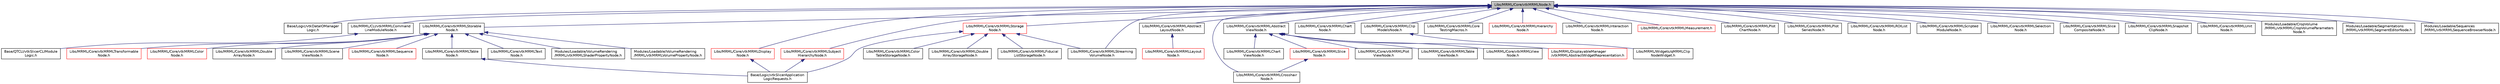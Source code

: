 digraph "Libs/MRML/Core/vtkMRMLNode.h"
{
  bgcolor="transparent";
  edge [fontname="Helvetica",fontsize="10",labelfontname="Helvetica",labelfontsize="10"];
  node [fontname="Helvetica",fontsize="10",shape=record];
  Node17 [label="Libs/MRML/Core/vtkMRMLNode.h",height=0.2,width=0.4,color="black", fillcolor="grey75", style="filled", fontcolor="black"];
  Node17 -> Node18 [dir="back",color="midnightblue",fontsize="10",style="solid",fontname="Helvetica"];
  Node18 [label="Base/Logic/vtkDataIOManager\lLogic.h",height=0.2,width=0.4,color="black",URL="$vtkDataIOManagerLogic_8h.html"];
  Node17 -> Node19 [dir="back",color="midnightblue",fontsize="10",style="solid",fontname="Helvetica"];
  Node19 [label="Libs/MRML/CLI/vtkMRMLCommand\lLineModuleNode.h",height=0.2,width=0.4,color="black",URL="$vtkMRMLCommandLineModuleNode_8h.html"];
  Node19 -> Node20 [dir="back",color="midnightblue",fontsize="10",style="solid",fontname="Helvetica"];
  Node20 [label="Base/QTCLI/vtkSlicerCLIModule\lLogic.h",height=0.2,width=0.4,color="black",URL="$vtkSlicerCLIModuleLogic_8h.html"];
  Node17 -> Node21 [dir="back",color="midnightblue",fontsize="10",style="solid",fontname="Helvetica"];
  Node21 [label="Libs/MRML/Core/vtkMRMLStorable\lNode.h",height=0.2,width=0.4,color="black",URL="$vtkMRMLStorableNode_8h.html"];
  Node21 -> Node22 [dir="back",color="midnightblue",fontsize="10",style="solid",fontname="Helvetica"];
  Node22 [label="Libs/MRML/Core/vtkMRMLTransformable\lNode.h",height=0.2,width=0.4,color="red",URL="$vtkMRMLTransformableNode_8h.html"];
  Node21 -> Node99 [dir="back",color="midnightblue",fontsize="10",style="solid",fontname="Helvetica"];
  Node99 [label="Libs/MRML/Core/vtkMRMLColor\lNode.h",height=0.2,width=0.4,color="red",URL="$vtkMRMLColorNode_8h.html"];
  Node21 -> Node106 [dir="back",color="midnightblue",fontsize="10",style="solid",fontname="Helvetica"];
  Node106 [label="Libs/MRML/Core/vtkMRMLDouble\lArrayNode.h",height=0.2,width=0.4,color="black",URL="$vtkMRMLDoubleArrayNode_8h.html"];
  Node21 -> Node107 [dir="back",color="midnightblue",fontsize="10",style="solid",fontname="Helvetica"];
  Node107 [label="Libs/MRML/Core/vtkMRMLScene\lViewNode.h",height=0.2,width=0.4,color="black",URL="$vtkMRMLSceneViewNode_8h.html"];
  Node21 -> Node108 [dir="back",color="midnightblue",fontsize="10",style="solid",fontname="Helvetica"];
  Node108 [label="Libs/MRML/Core/vtkMRMLSequence\lNode.h",height=0.2,width=0.4,color="red",URL="$vtkMRMLSequenceNode_8h.html"];
  Node21 -> Node110 [dir="back",color="midnightblue",fontsize="10",style="solid",fontname="Helvetica"];
  Node110 [label="Libs/MRML/Core/vtkMRMLTable\lNode.h",height=0.2,width=0.4,color="black",URL="$vtkMRMLTableNode_8h.html"];
  Node110 -> Node39 [dir="back",color="midnightblue",fontsize="10",style="solid",fontname="Helvetica"];
  Node39 [label="Base/Logic/vtkSlicerApplication\lLogicRequests.h",height=0.2,width=0.4,color="black",URL="$vtkSlicerApplicationLogicRequests_8h.html"];
  Node21 -> Node111 [dir="back",color="midnightblue",fontsize="10",style="solid",fontname="Helvetica"];
  Node111 [label="Libs/MRML/Core/vtkMRMLText\lNode.h",height=0.2,width=0.4,color="black",URL="$vtkMRMLTextNode_8h.html"];
  Node21 -> Node112 [dir="back",color="midnightblue",fontsize="10",style="solid",fontname="Helvetica"];
  Node112 [label="Modules/Loadable/VolumeRendering\l/MRML/vtkMRMLShaderPropertyNode.h",height=0.2,width=0.4,color="black",URL="$vtkMRMLShaderPropertyNode_8h.html"];
  Node21 -> Node113 [dir="back",color="midnightblue",fontsize="10",style="solid",fontname="Helvetica"];
  Node113 [label="Modules/Loadable/VolumeRendering\l/MRML/vtkMRMLVolumePropertyNode.h",height=0.2,width=0.4,color="black",URL="$vtkMRMLVolumePropertyNode_8h.html"];
  Node17 -> Node114 [dir="back",color="midnightblue",fontsize="10",style="solid",fontname="Helvetica"];
  Node114 [label="Libs/MRML/Core/vtkMRMLAbstract\lLayoutNode.h",height=0.2,width=0.4,color="black",URL="$vtkMRMLAbstractLayoutNode_8h.html"];
  Node114 -> Node115 [dir="back",color="midnightblue",fontsize="10",style="solid",fontname="Helvetica"];
  Node115 [label="Libs/MRML/Core/vtkMRMLLayout\lNode.h",height=0.2,width=0.4,color="red",URL="$vtkMRMLLayoutNode_8h.html"];
  Node17 -> Node117 [dir="back",color="midnightblue",fontsize="10",style="solid",fontname="Helvetica"];
  Node117 [label="Libs/MRML/Core/vtkMRMLAbstract\lViewNode.h",height=0.2,width=0.4,color="black",URL="$vtkMRMLAbstractViewNode_8h.html"];
  Node117 -> Node118 [dir="back",color="midnightblue",fontsize="10",style="solid",fontname="Helvetica"];
  Node118 [label="Libs/MRML/Core/vtkMRMLChart\lViewNode.h",height=0.2,width=0.4,color="black",URL="$vtkMRMLChartViewNode_8h.html"];
  Node117 -> Node119 [dir="back",color="midnightblue",fontsize="10",style="solid",fontname="Helvetica"];
  Node119 [label="Libs/MRML/Core/vtkMRMLSlice\lNode.h",height=0.2,width=0.4,color="red",URL="$vtkMRMLSliceNode_8h.html"];
  Node119 -> Node120 [dir="back",color="midnightblue",fontsize="10",style="solid",fontname="Helvetica"];
  Node120 [label="Libs/MRML/Core/vtkMRMLCrosshair\lNode.h",height=0.2,width=0.4,color="black",URL="$vtkMRMLCrosshairNode_8h.html"];
  Node117 -> Node124 [dir="back",color="midnightblue",fontsize="10",style="solid",fontname="Helvetica"];
  Node124 [label="Libs/MRML/Core/vtkMRMLPlot\lViewNode.h",height=0.2,width=0.4,color="black",URL="$vtkMRMLPlotViewNode_8h.html"];
  Node117 -> Node125 [dir="back",color="midnightblue",fontsize="10",style="solid",fontname="Helvetica"];
  Node125 [label="Libs/MRML/Core/vtkMRMLTable\lViewNode.h",height=0.2,width=0.4,color="black",URL="$vtkMRMLTableViewNode_8h.html"];
  Node117 -> Node126 [dir="back",color="midnightblue",fontsize="10",style="solid",fontname="Helvetica"];
  Node126 [label="Libs/MRML/Core/vtkMRMLView\lNode.h",height=0.2,width=0.4,color="black",URL="$vtkMRMLViewNode_8h.html"];
  Node117 -> Node127 [dir="back",color="midnightblue",fontsize="10",style="solid",fontname="Helvetica"];
  Node127 [label="Libs/MRML/DisplayableManager\l/vtkMRMLAbstractWidgetRepresentation.h",height=0.2,width=0.4,color="red",URL="$vtkMRMLAbstractWidgetRepresentation_8h.html"];
  Node17 -> Node129 [dir="back",color="midnightblue",fontsize="10",style="solid",fontname="Helvetica"];
  Node129 [label="Libs/MRML/Core/vtkMRMLChart\lNode.h",height=0.2,width=0.4,color="black",URL="$vtkMRMLChartNode_8h.html"];
  Node17 -> Node130 [dir="back",color="midnightblue",fontsize="10",style="solid",fontname="Helvetica"];
  Node130 [label="Libs/MRML/Core/vtkMRMLClip\lModelsNode.h",height=0.2,width=0.4,color="black",URL="$vtkMRMLClipModelsNode_8h.html"];
  Node130 -> Node131 [dir="back",color="midnightblue",fontsize="10",style="solid",fontname="Helvetica"];
  Node131 [label="Libs/MRML/Widgets/qMRMLClip\lNodeWidget.h",height=0.2,width=0.4,color="black",URL="$qMRMLClipNodeWidget_8h.html"];
  Node17 -> Node132 [dir="back",color="midnightblue",fontsize="10",style="solid",fontname="Helvetica"];
  Node132 [label="Libs/MRML/Core/vtkMRMLStorage\lNode.h",height=0.2,width=0.4,color="red",URL="$vtkMRMLStorageNode_8h.html"];
  Node132 -> Node39 [dir="back",color="midnightblue",fontsize="10",style="solid",fontname="Helvetica"];
  Node132 -> Node133 [dir="back",color="midnightblue",fontsize="10",style="solid",fontname="Helvetica"];
  Node133 [label="Libs/MRML/Core/vtkMRMLColor\lTableStorageNode.h",height=0.2,width=0.4,color="black",URL="$vtkMRMLColorTableStorageNode_8h.html"];
  Node132 -> Node134 [dir="back",color="midnightblue",fontsize="10",style="solid",fontname="Helvetica"];
  Node134 [label="Libs/MRML/Core/vtkMRMLDouble\lArrayStorageNode.h",height=0.2,width=0.4,color="black",URL="$vtkMRMLDoubleArrayStorageNode_8h.html"];
  Node132 -> Node135 [dir="back",color="midnightblue",fontsize="10",style="solid",fontname="Helvetica"];
  Node135 [label="Libs/MRML/Core/vtkMRMLFiducial\lListStorageNode.h",height=0.2,width=0.4,color="black",URL="$vtkMRMLFiducialListStorageNode_8h.html"];
  Node132 -> Node36 [dir="back",color="midnightblue",fontsize="10",style="solid",fontname="Helvetica"];
  Node36 [label="Libs/MRML/Core/vtkMRMLStreaming\lVolumeNode.h",height=0.2,width=0.4,color="black",URL="$vtkMRMLStreamingVolumeNode_8h.html"];
  Node17 -> Node163 [dir="back",color="midnightblue",fontsize="10",style="solid",fontname="Helvetica"];
  Node163 [label="Libs/MRML/Core/vtkMRMLCore\lTestingMacros.h",height=0.2,width=0.4,color="black",URL="$vtkMRMLCoreTestingMacros_8h.html"];
  Node17 -> Node120 [dir="back",color="midnightblue",fontsize="10",style="solid",fontname="Helvetica"];
  Node17 -> Node164 [dir="back",color="midnightblue",fontsize="10",style="solid",fontname="Helvetica"];
  Node164 [label="Libs/MRML/Core/vtkMRMLDisplay\lNode.h",height=0.2,width=0.4,color="red",URL="$vtkMRMLDisplayNode_8h.html"];
  Node164 -> Node39 [dir="back",color="midnightblue",fontsize="10",style="solid",fontname="Helvetica"];
  Node17 -> Node184 [dir="back",color="midnightblue",fontsize="10",style="solid",fontname="Helvetica"];
  Node184 [label="Libs/MRML/Core/vtkMRMLHierarchy\lNode.h",height=0.2,width=0.4,color="red",URL="$vtkMRMLHierarchyNode_8h.html"];
  Node17 -> Node189 [dir="back",color="midnightblue",fontsize="10",style="solid",fontname="Helvetica"];
  Node189 [label="Libs/MRML/Core/vtkMRMLInteraction\lNode.h",height=0.2,width=0.4,color="black",URL="$vtkMRMLInteractionNode_8h.html"];
  Node17 -> Node190 [dir="back",color="midnightblue",fontsize="10",style="solid",fontname="Helvetica"];
  Node190 [label="Libs/MRML/Core/vtkMRMLMeasurement.h",height=0.2,width=0.4,color="red",URL="$vtkMRMLMeasurement_8h.html"];
  Node17 -> Node195 [dir="back",color="midnightblue",fontsize="10",style="solid",fontname="Helvetica"];
  Node195 [label="Libs/MRML/Core/vtkMRMLPlot\lChartNode.h",height=0.2,width=0.4,color="black",URL="$vtkMRMLPlotChartNode_8h.html"];
  Node17 -> Node196 [dir="back",color="midnightblue",fontsize="10",style="solid",fontname="Helvetica"];
  Node196 [label="Libs/MRML/Core/vtkMRMLPlot\lSeriesNode.h",height=0.2,width=0.4,color="black",URL="$vtkMRMLPlotSeriesNode_8h.html"];
  Node17 -> Node197 [dir="back",color="midnightblue",fontsize="10",style="solid",fontname="Helvetica"];
  Node197 [label="Libs/MRML/Core/vtkMRMLROIList\lNode.h",height=0.2,width=0.4,color="black",URL="$vtkMRMLROIListNode_8h.html"];
  Node17 -> Node198 [dir="back",color="midnightblue",fontsize="10",style="solid",fontname="Helvetica"];
  Node198 [label="Libs/MRML/Core/vtkMRMLScripted\lModuleNode.h",height=0.2,width=0.4,color="black",URL="$vtkMRMLScriptedModuleNode_8h.html"];
  Node17 -> Node199 [dir="back",color="midnightblue",fontsize="10",style="solid",fontname="Helvetica"];
  Node199 [label="Libs/MRML/Core/vtkMRMLSelection\lNode.h",height=0.2,width=0.4,color="black",URL="$vtkMRMLSelectionNode_8h.html"];
  Node17 -> Node200 [dir="back",color="midnightblue",fontsize="10",style="solid",fontname="Helvetica"];
  Node200 [label="Libs/MRML/Core/vtkMRMLSlice\lCompositeNode.h",height=0.2,width=0.4,color="black",URL="$vtkMRMLSliceCompositeNode_8h.html"];
  Node17 -> Node201 [dir="back",color="midnightblue",fontsize="10",style="solid",fontname="Helvetica"];
  Node201 [label="Libs/MRML/Core/vtkMRMLSnapshot\lClipNode.h",height=0.2,width=0.4,color="black",URL="$vtkMRMLSnapshotClipNode_8h.html"];
  Node17 -> Node36 [dir="back",color="midnightblue",fontsize="10",style="solid",fontname="Helvetica"];
  Node17 -> Node202 [dir="back",color="midnightblue",fontsize="10",style="solid",fontname="Helvetica"];
  Node202 [label="Libs/MRML/Core/vtkMRMLSubject\lHierarchyNode.h",height=0.2,width=0.4,color="red",URL="$vtkMRMLSubjectHierarchyNode_8h.html"];
  Node202 -> Node39 [dir="back",color="midnightblue",fontsize="10",style="solid",fontname="Helvetica"];
  Node17 -> Node230 [dir="back",color="midnightblue",fontsize="10",style="solid",fontname="Helvetica"];
  Node230 [label="Libs/MRML/Core/vtkMRMLUnit\lNode.h",height=0.2,width=0.4,color="black",URL="$vtkMRMLUnitNode_8h.html"];
  Node17 -> Node231 [dir="back",color="midnightblue",fontsize="10",style="solid",fontname="Helvetica"];
  Node231 [label="Modules/Loadable/CropVolume\l/MRML/vtkMRMLCropVolumeParameters\lNode.h",height=0.2,width=0.4,color="black",URL="$vtkMRMLCropVolumeParametersNode_8h.html"];
  Node17 -> Node232 [dir="back",color="midnightblue",fontsize="10",style="solid",fontname="Helvetica"];
  Node232 [label="Modules/Loadable/Segmentations\l/MRML/vtkMRMLSegmentEditorNode.h",height=0.2,width=0.4,color="black",URL="$vtkMRMLSegmentEditorNode_8h.html"];
  Node17 -> Node233 [dir="back",color="midnightblue",fontsize="10",style="solid",fontname="Helvetica"];
  Node233 [label="Modules/Loadable/Sequences\l/MRML/vtkMRMLSequenceBrowserNode.h",height=0.2,width=0.4,color="black",URL="$vtkMRMLSequenceBrowserNode_8h.html"];
}
